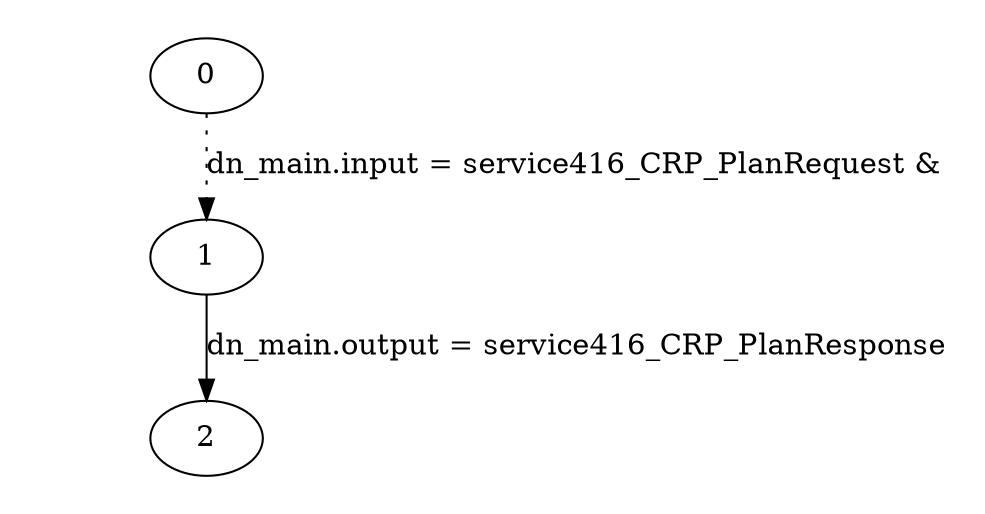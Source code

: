 digraph plan_fsm {
ratio="1.3";
margin="0.2";
size="8.0,11.4";
"0" -> "1" [style=dotted label="dn_main.input = service416_CRP_PlanRequest &\n"]
"1" -> "2" [label="dn_main.output = service416_CRP_PlanResponse"]
}

